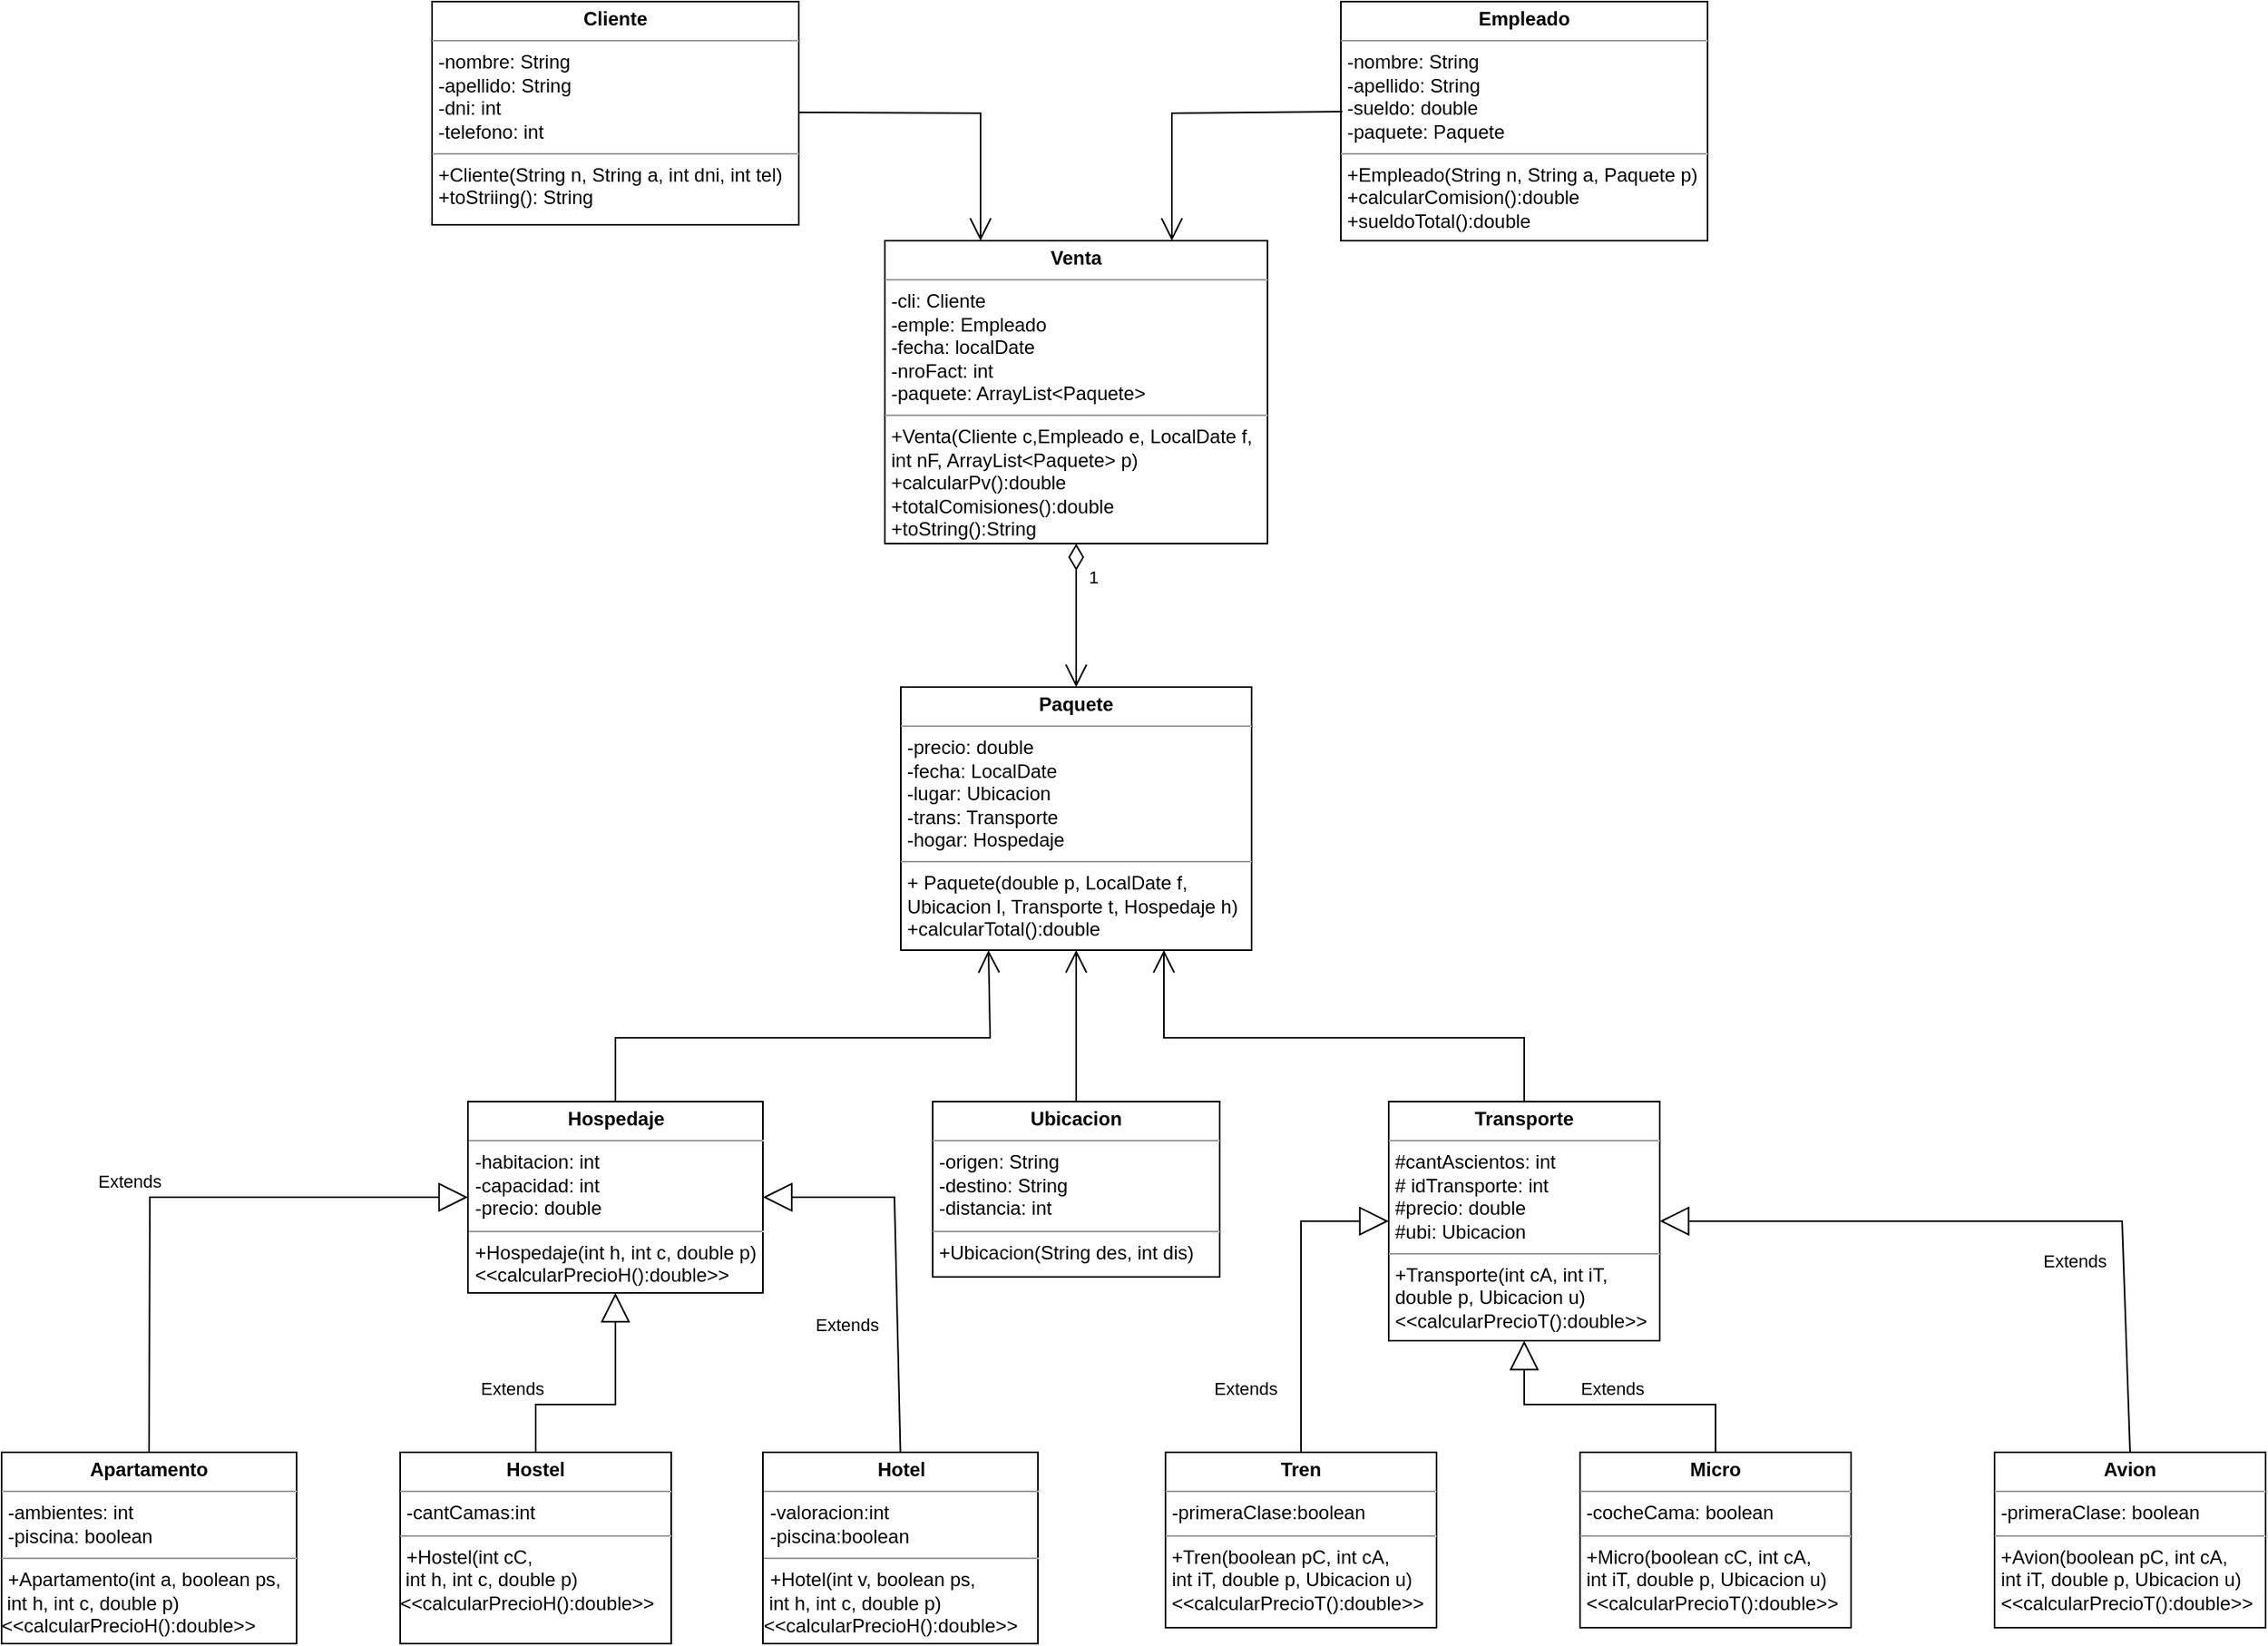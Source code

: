 <mxfile version="20.5.3" type="device"><diagram id="4EE92kXlTXhDIS46NPU_" name="Página-1"><mxGraphModel dx="1695" dy="482" grid="1" gridSize="10" guides="1" tooltips="1" connect="1" arrows="1" fold="1" page="1" pageScale="1" pageWidth="827" pageHeight="1169" math="0" shadow="0"><root><mxCell id="0"/><mxCell id="1" parent="0"/><mxCell id="iNKx7fgcpOye4Jd2qfa_-5" value="&lt;p style=&quot;margin:0px;margin-top:4px;text-align:center;&quot;&gt;&lt;b&gt;Empleado&lt;/b&gt;&lt;/p&gt;&lt;hr size=&quot;1&quot;&gt;&lt;p style=&quot;margin:0px;margin-left:4px;&quot;&gt;-nombre: String&lt;/p&gt;&lt;p style=&quot;margin:0px;margin-left:4px;&quot;&gt;-apellido: String&lt;/p&gt;&lt;p style=&quot;margin:0px;margin-left:4px;&quot;&gt;-sueldo: double&lt;/p&gt;&lt;p style=&quot;margin:0px;margin-left:4px;&quot;&gt;-paquete: Paquete&lt;/p&gt;&lt;hr size=&quot;1&quot;&gt;&lt;p style=&quot;margin:0px;margin-left:4px;&quot;&gt;+Empleado(String n, String a, Paquete p)&lt;/p&gt;&lt;p style=&quot;margin:0px;margin-left:4px;&quot;&gt;+calcularComision():double&lt;/p&gt;&lt;p style=&quot;margin:0px;margin-left:4px;&quot;&gt;+sueldoTotal():double&lt;/p&gt;" style="verticalAlign=top;align=left;overflow=fill;fontSize=12;fontFamily=Helvetica;html=1;fontStyle=0" vertex="1" parent="1"><mxGeometry x="580" y="30" width="230" height="150" as="geometry"/></mxCell><mxCell id="iNKx7fgcpOye4Jd2qfa_-6" value="&lt;p style=&quot;margin:0px;margin-top:4px;text-align:center;&quot;&gt;&lt;b&gt;Cliente&lt;/b&gt;&lt;/p&gt;&lt;hr size=&quot;1&quot;&gt;&lt;p style=&quot;margin:0px;margin-left:4px;&quot;&gt;-nombre: String&lt;/p&gt;&lt;p style=&quot;margin:0px;margin-left:4px;&quot;&gt;-apellido: String&lt;/p&gt;&lt;p style=&quot;margin:0px;margin-left:4px;&quot;&gt;-dni: int&lt;/p&gt;&lt;p style=&quot;margin:0px;margin-left:4px;&quot;&gt;-telefono: int&lt;/p&gt;&lt;hr size=&quot;1&quot;&gt;&lt;p style=&quot;margin:0px;margin-left:4px;&quot;&gt;+Cliente(String n, String a, int dni, int tel)&lt;/p&gt;&lt;p style=&quot;margin:0px;margin-left:4px;&quot;&gt;+toStriing(): String&lt;/p&gt;" style="verticalAlign=top;align=left;overflow=fill;fontSize=12;fontFamily=Helvetica;html=1;" vertex="1" parent="1"><mxGeometry x="10" y="30" width="230" height="140" as="geometry"/></mxCell><mxCell id="iNKx7fgcpOye4Jd2qfa_-7" value="&lt;p style=&quot;margin:0px;margin-top:4px;text-align:center;&quot;&gt;&lt;b&gt;Venta&lt;/b&gt;&lt;/p&gt;&lt;hr size=&quot;1&quot;&gt;&lt;p style=&quot;margin:0px;margin-left:4px;&quot;&gt;-cli: Cliente&lt;/p&gt;&lt;p style=&quot;margin:0px;margin-left:4px;&quot;&gt;-emple: Empleado&lt;/p&gt;&lt;p style=&quot;margin:0px;margin-left:4px;&quot;&gt;-fecha: localDate&lt;/p&gt;&lt;p style=&quot;margin:0px;margin-left:4px;&quot;&gt;-nroFact: int&lt;/p&gt;&lt;p style=&quot;margin:0px;margin-left:4px;&quot;&gt;-paquete: ArrayList&amp;lt;Paquete&amp;gt;&lt;/p&gt;&lt;hr size=&quot;1&quot;&gt;&lt;p style=&quot;margin:0px;margin-left:4px;&quot;&gt;+Venta(Cliente c,Empleado e, LocalDate f,&amp;nbsp;&lt;/p&gt;&lt;p style=&quot;margin:0px;margin-left:4px;&quot;&gt;int nF, ArrayList&amp;lt;Paquete&amp;gt; p)&lt;/p&gt;&lt;p style=&quot;margin:0px;margin-left:4px;&quot;&gt;+calcularPv():double&lt;/p&gt;&lt;p style=&quot;margin:0px;margin-left:4px;&quot;&gt;+totalComisiones():double&lt;/p&gt;&lt;p style=&quot;margin:0px;margin-left:4px;&quot;&gt;+toString():String&lt;/p&gt;" style="verticalAlign=top;align=left;overflow=fill;fontSize=12;fontFamily=Helvetica;html=1;" vertex="1" parent="1"><mxGeometry x="294" y="180" width="240" height="190" as="geometry"/></mxCell><mxCell id="iNKx7fgcpOye4Jd2qfa_-8" value="&lt;p style=&quot;margin:0px;margin-top:4px;text-align:center;&quot;&gt;&lt;b&gt;Paquete&lt;/b&gt;&lt;/p&gt;&lt;hr size=&quot;1&quot;&gt;&lt;p style=&quot;margin:0px;margin-left:4px;&quot;&gt;-precio: double&lt;/p&gt;&lt;p style=&quot;margin:0px;margin-left:4px;&quot;&gt;-fecha: LocalDate&lt;/p&gt;&lt;p style=&quot;margin:0px;margin-left:4px;&quot;&gt;-lugar: Ubicacion&lt;/p&gt;&lt;p style=&quot;margin:0px;margin-left:4px;&quot;&gt;-trans: Transporte&lt;/p&gt;&lt;p style=&quot;margin:0px;margin-left:4px;&quot;&gt;-hogar: Hospedaje&lt;/p&gt;&lt;hr size=&quot;1&quot;&gt;&lt;p style=&quot;margin:0px;margin-left:4px;&quot;&gt;+ Paquete(double p, LocalDate f,&amp;nbsp;&lt;/p&gt;&lt;p style=&quot;margin:0px;margin-left:4px;&quot;&gt;Ubicacion l, Transporte t, Hospedaje h)&lt;/p&gt;&lt;p style=&quot;margin:0px;margin-left:4px;&quot;&gt;+calcularTotal():double&lt;/p&gt;" style="verticalAlign=top;align=left;overflow=fill;fontSize=12;fontFamily=Helvetica;html=1;" vertex="1" parent="1"><mxGeometry x="304" y="460" width="220" height="165" as="geometry"/></mxCell><mxCell id="iNKx7fgcpOye4Jd2qfa_-10" value="&lt;p style=&quot;margin:0px;margin-top:4px;text-align:center;&quot;&gt;&lt;b&gt;Ubicacion&lt;/b&gt;&lt;/p&gt;&lt;hr size=&quot;1&quot;&gt;&lt;p style=&quot;margin:0px;margin-left:4px;&quot;&gt;-origen: String&lt;/p&gt;&lt;p style=&quot;margin:0px;margin-left:4px;&quot;&gt;-destino: String&lt;/p&gt;&lt;p style=&quot;margin:0px;margin-left:4px;&quot;&gt;-distancia: int&lt;/p&gt;&lt;hr size=&quot;1&quot;&gt;&lt;p style=&quot;margin:0px;margin-left:4px;&quot;&gt;+Ubicacion(String des, int dis)&lt;/p&gt;" style="verticalAlign=top;align=left;overflow=fill;fontSize=12;fontFamily=Helvetica;html=1;" vertex="1" parent="1"><mxGeometry x="324" y="720" width="180" height="110" as="geometry"/></mxCell><mxCell id="iNKx7fgcpOye4Jd2qfa_-11" value="&lt;p style=&quot;margin:0px;margin-top:4px;text-align:center;&quot;&gt;&lt;b&gt;Transporte&lt;/b&gt;&lt;/p&gt;&lt;hr size=&quot;1&quot;&gt;&lt;p style=&quot;margin:0px;margin-left:4px;&quot;&gt;#cantAscientos: int&lt;/p&gt;&lt;p style=&quot;margin:0px;margin-left:4px;&quot;&gt;# idTransporte: int&lt;/p&gt;&lt;p style=&quot;margin:0px;margin-left:4px;&quot;&gt;#precio: double&lt;/p&gt;&lt;p style=&quot;margin:0px;margin-left:4px;&quot;&gt;#ubi: Ubicacion&lt;/p&gt;&lt;hr size=&quot;1&quot;&gt;&lt;p style=&quot;margin:0px;margin-left:4px;&quot;&gt;+Transporte(int cA, int iT,&lt;/p&gt;&lt;p style=&quot;margin:0px;margin-left:4px;&quot;&gt;double p, Ubicacion u)&lt;/p&gt;&lt;p style=&quot;margin:0px;margin-left:4px;&quot;&gt;&amp;lt;&amp;lt;calcularPrecioT():double&amp;gt;&amp;gt;&lt;/p&gt;" style="verticalAlign=top;align=left;overflow=fill;fontSize=12;fontFamily=Helvetica;html=1;" vertex="1" parent="1"><mxGeometry x="610" y="720" width="170" height="150" as="geometry"/></mxCell><mxCell id="iNKx7fgcpOye4Jd2qfa_-12" value="&lt;p style=&quot;margin:0px;margin-top:4px;text-align:center;&quot;&gt;&lt;b&gt;Hospedaje&lt;/b&gt;&lt;/p&gt;&lt;hr size=&quot;1&quot;&gt;&lt;p style=&quot;margin:0px;margin-left:4px;&quot;&gt;-habitacion: int&lt;/p&gt;&lt;p style=&quot;margin:0px;margin-left:4px;&quot;&gt;-capacidad: int&lt;/p&gt;&lt;p style=&quot;margin:0px;margin-left:4px;&quot;&gt;-precio: double&lt;/p&gt;&lt;hr size=&quot;1&quot;&gt;&lt;p style=&quot;margin:0px;margin-left:4px;&quot;&gt;+Hospedaje(int h, int c, double p)&lt;/p&gt;&lt;p style=&quot;margin:0px;margin-left:4px;&quot;&gt;&amp;lt;&amp;lt;calcularPrecioH():double&amp;gt;&amp;gt;&lt;/p&gt;" style="verticalAlign=top;align=left;overflow=fill;fontSize=12;fontFamily=Helvetica;html=1;" vertex="1" parent="1"><mxGeometry x="32.5" y="720" width="185" height="120" as="geometry"/></mxCell><mxCell id="iNKx7fgcpOye4Jd2qfa_-13" value="&lt;p style=&quot;margin:0px;margin-top:4px;text-align:center;&quot;&gt;&lt;b&gt;Avion&lt;/b&gt;&lt;/p&gt;&lt;hr size=&quot;1&quot;&gt;&lt;p style=&quot;margin:0px;margin-left:4px;&quot;&gt;-primeraClase: boolean&lt;/p&gt;&lt;hr size=&quot;1&quot;&gt;&lt;p style=&quot;margin:0px;margin-left:4px;&quot;&gt;+Avion(boolean pC, int cA,&amp;nbsp;&lt;/p&gt;&lt;p style=&quot;margin:0px;margin-left:4px;&quot;&gt;int iT, double p, Ubicacion u)&lt;/p&gt;&lt;p style=&quot;margin:0px;margin-left:4px;&quot;&gt;&amp;lt;&amp;lt;calcularPrecioT():double&amp;gt;&amp;gt;&lt;/p&gt;" style="verticalAlign=top;align=left;overflow=fill;fontSize=12;fontFamily=Helvetica;html=1;" vertex="1" parent="1"><mxGeometry x="990" y="940" width="170" height="110" as="geometry"/></mxCell><mxCell id="iNKx7fgcpOye4Jd2qfa_-14" value="&lt;p style=&quot;margin:0px;margin-top:4px;text-align:center;&quot;&gt;&lt;b&gt;Micro&lt;/b&gt;&lt;/p&gt;&lt;hr size=&quot;1&quot;&gt;&lt;p style=&quot;margin:0px;margin-left:4px;&quot;&gt;-cocheCama: boolean&lt;/p&gt;&lt;hr size=&quot;1&quot;&gt;&lt;p style=&quot;margin:0px;margin-left:4px;&quot;&gt;+Micro(&lt;span style=&quot;background-color: initial;&quot;&gt;boolean cC, int cA,&amp;nbsp;&lt;/span&gt;&lt;/p&gt;&lt;p style=&quot;margin:0px;margin-left:4px;&quot;&gt;&lt;span style=&quot;background-color: initial;&quot;&gt;int iT, double p, Ubicacion u&lt;/span&gt;)&lt;/p&gt;&lt;p style=&quot;margin:0px;margin-left:4px;&quot;&gt;&amp;lt;&amp;lt;calcularPrecioT():double&amp;gt;&amp;gt;&lt;/p&gt;" style="verticalAlign=top;align=left;overflow=fill;fontSize=12;fontFamily=Helvetica;html=1;" vertex="1" parent="1"><mxGeometry x="730" y="940" width="170" height="110" as="geometry"/></mxCell><mxCell id="iNKx7fgcpOye4Jd2qfa_-15" value="&lt;p style=&quot;margin:0px;margin-top:4px;text-align:center;&quot;&gt;&lt;b&gt;Tren&lt;/b&gt;&lt;/p&gt;&lt;hr size=&quot;1&quot;&gt;&lt;p style=&quot;margin:0px;margin-left:4px;&quot;&gt;-primeraClase:boolean&lt;/p&gt;&lt;hr size=&quot;1&quot;&gt;&lt;p style=&quot;margin:0px;margin-left:4px;&quot;&gt;+Tren(&lt;span style=&quot;background-color: initial;&quot;&gt;boolean pC, int cA,&amp;nbsp;&lt;/span&gt;&lt;/p&gt;&lt;p style=&quot;margin:0px;margin-left:4px;&quot;&gt;&lt;span style=&quot;background-color: initial;&quot;&gt;int iT, double p, Ubicacion u&lt;/span&gt;)&lt;/p&gt;&lt;p style=&quot;margin:0px;margin-left:4px;&quot;&gt;&amp;lt;&amp;lt;calcularPrecioT():double&amp;gt;&amp;gt;&lt;/p&gt;" style="verticalAlign=top;align=left;overflow=fill;fontSize=12;fontFamily=Helvetica;html=1;" vertex="1" parent="1"><mxGeometry x="470" y="940" width="170" height="110" as="geometry"/></mxCell><mxCell id="iNKx7fgcpOye4Jd2qfa_-17" value="&lt;p style=&quot;margin:0px;margin-top:4px;text-align:center;&quot;&gt;&lt;b&gt;Apartamento&lt;/b&gt;&lt;/p&gt;&lt;hr size=&quot;1&quot;&gt;&lt;p style=&quot;margin:0px;margin-left:4px;&quot;&gt;-ambientes: int&lt;/p&gt;&lt;p style=&quot;margin:0px;margin-left:4px;&quot;&gt;-piscina: boolean&lt;/p&gt;&lt;hr size=&quot;1&quot;&gt;&lt;p style=&quot;margin:0px;margin-left:4px;&quot;&gt;+Apartamento(int a, boolean ps,&amp;nbsp;&lt;/p&gt;&amp;nbsp;int h, int c, double p&lt;span style=&quot;background-color: initial;&quot;&gt;)&lt;br&gt;&amp;lt;&amp;lt;calcularPrecioH():double&amp;gt;&amp;gt;&lt;br&gt;&lt;/span&gt;" style="verticalAlign=top;align=left;overflow=fill;fontSize=12;fontFamily=Helvetica;html=1;" vertex="1" parent="1"><mxGeometry x="-260" y="940" width="185" height="120" as="geometry"/></mxCell><mxCell id="iNKx7fgcpOye4Jd2qfa_-18" value="&lt;p style=&quot;margin:0px;margin-top:4px;text-align:center;&quot;&gt;&lt;b&gt;Hotel&lt;/b&gt;&lt;/p&gt;&lt;hr size=&quot;1&quot;&gt;&lt;p style=&quot;margin:0px;margin-left:4px;&quot;&gt;-valoracion:int&lt;/p&gt;&lt;p style=&quot;margin:0px;margin-left:4px;&quot;&gt;-piscina:boolean&lt;/p&gt;&lt;hr size=&quot;1&quot;&gt;&lt;p style=&quot;margin:0px;margin-left:4px;&quot;&gt;+Hotel&lt;span style=&quot;background-color: initial;&quot;&gt;(int v, boolean ps,&amp;nbsp;&lt;/span&gt;&lt;/p&gt;&amp;nbsp;int h, int c, double p&lt;span style=&quot;background-color: initial;&quot;&gt;)&lt;br&gt;&amp;lt;&amp;lt;calcularPrecioH():double&amp;gt;&amp;gt;&lt;br&gt;&lt;/span&gt;" style="verticalAlign=top;align=left;overflow=fill;fontSize=12;fontFamily=Helvetica;html=1;" vertex="1" parent="1"><mxGeometry x="217.5" y="940" width="172.5" height="120" as="geometry"/></mxCell><mxCell id="iNKx7fgcpOye4Jd2qfa_-19" value="&lt;p style=&quot;margin:0px;margin-top:4px;text-align:center;&quot;&gt;&lt;b&gt;Hostel&lt;/b&gt;&lt;/p&gt;&lt;hr size=&quot;1&quot;&gt;&lt;p style=&quot;margin:0px;margin-left:4px;&quot;&gt;-cantCamas:int&lt;/p&gt;&lt;hr size=&quot;1&quot;&gt;&lt;p style=&quot;margin:0px;margin-left:4px;&quot;&gt;+Hostel&lt;span style=&quot;background-color: initial;&quot;&gt;(int cC,&amp;nbsp;&lt;/span&gt;&lt;/p&gt;&amp;nbsp;int h, int c, double p&lt;span style=&quot;background-color: initial;&quot;&gt;)&lt;br&gt;&amp;lt;&amp;lt;calcularPrecioH():double&amp;gt;&amp;gt;&lt;br&gt;&lt;/span&gt;" style="verticalAlign=top;align=left;overflow=fill;fontSize=12;fontFamily=Helvetica;html=1;" vertex="1" parent="1"><mxGeometry x="-10" y="940" width="170" height="120" as="geometry"/></mxCell><mxCell id="iNKx7fgcpOye4Jd2qfa_-21" value="" style="endArrow=open;endFill=1;endSize=12;html=1;rounded=0;entryX=0.25;entryY=0;entryDx=0;entryDy=0;" edge="1" parent="1" target="iNKx7fgcpOye4Jd2qfa_-7"><mxGeometry width="160" relative="1" as="geometry"><mxPoint x="240" y="99.5" as="sourcePoint"/><mxPoint x="400" y="99.5" as="targetPoint"/><Array as="points"><mxPoint x="354" y="100"/></Array></mxGeometry></mxCell><mxCell id="iNKx7fgcpOye4Jd2qfa_-22" value="" style="endArrow=open;endFill=1;endSize=12;html=1;rounded=0;entryX=0.75;entryY=0;entryDx=0;entryDy=0;exitX=0.004;exitY=0.46;exitDx=0;exitDy=0;exitPerimeter=0;" edge="1" parent="1" source="iNKx7fgcpOye4Jd2qfa_-5" target="iNKx7fgcpOye4Jd2qfa_-7"><mxGeometry width="160" relative="1" as="geometry"><mxPoint x="370" y="99.5" as="sourcePoint"/><mxPoint x="484" y="180" as="targetPoint"/><Array as="points"><mxPoint x="474" y="100"/></Array></mxGeometry></mxCell><mxCell id="iNKx7fgcpOye4Jd2qfa_-26" value="1" style="endArrow=open;html=1;endSize=12;startArrow=diamondThin;startSize=14;startFill=0;edgeStyle=orthogonalEdgeStyle;align=left;verticalAlign=bottom;rounded=0;entryX=0.5;entryY=0;entryDx=0;entryDy=0;exitX=0.5;exitY=1;exitDx=0;exitDy=0;" edge="1" parent="1" source="iNKx7fgcpOye4Jd2qfa_-7" target="iNKx7fgcpOye4Jd2qfa_-8"><mxGeometry x="-0.333" y="6" relative="1" as="geometry"><mxPoint x="190" y="400" as="sourcePoint"/><mxPoint x="350" y="400" as="targetPoint"/><mxPoint as="offset"/></mxGeometry></mxCell><mxCell id="iNKx7fgcpOye4Jd2qfa_-28" value="" style="endArrow=open;endFill=1;endSize=12;html=1;rounded=0;entryX=0.5;entryY=1;entryDx=0;entryDy=0;exitX=0.5;exitY=0;exitDx=0;exitDy=0;" edge="1" parent="1" source="iNKx7fgcpOye4Jd2qfa_-10" target="iNKx7fgcpOye4Jd2qfa_-8"><mxGeometry width="160" relative="1" as="geometry"><mxPoint x="300" y="710" as="sourcePoint"/><mxPoint x="460" y="710" as="targetPoint"/></mxGeometry></mxCell><mxCell id="iNKx7fgcpOye4Jd2qfa_-29" value="" style="endArrow=open;endFill=1;endSize=12;html=1;rounded=0;entryX=0.25;entryY=1;entryDx=0;entryDy=0;exitX=0.5;exitY=0;exitDx=0;exitDy=0;" edge="1" parent="1" source="iNKx7fgcpOye4Jd2qfa_-12" target="iNKx7fgcpOye4Jd2qfa_-8"><mxGeometry width="160" relative="1" as="geometry"><mxPoint x="200" y="700" as="sourcePoint"/><mxPoint x="360" y="700" as="targetPoint"/><Array as="points"><mxPoint x="125" y="680"/><mxPoint x="360" y="680"/></Array></mxGeometry></mxCell><mxCell id="iNKx7fgcpOye4Jd2qfa_-30" value="" style="endArrow=open;endFill=1;endSize=12;html=1;rounded=0;entryX=0.75;entryY=1;entryDx=0;entryDy=0;exitX=0.5;exitY=0;exitDx=0;exitDy=0;" edge="1" parent="1" source="iNKx7fgcpOye4Jd2qfa_-11" target="iNKx7fgcpOye4Jd2qfa_-8"><mxGeometry width="160" relative="1" as="geometry"><mxPoint x="300" y="710" as="sourcePoint"/><mxPoint x="460" y="710" as="targetPoint"/><Array as="points"><mxPoint x="695" y="680"/><mxPoint x="469" y="680"/></Array></mxGeometry></mxCell><mxCell id="iNKx7fgcpOye4Jd2qfa_-31" value="Extends" style="endArrow=block;endSize=16;endFill=0;html=1;rounded=0;exitX=0.5;exitY=0;exitDx=0;exitDy=0;entryX=0;entryY=0.5;entryDx=0;entryDy=0;" edge="1" parent="1" source="iNKx7fgcpOye4Jd2qfa_-17" target="iNKx7fgcpOye4Jd2qfa_-12"><mxGeometry x="-0.11" y="16" width="160" relative="1" as="geometry"><mxPoint x="-247.5" y="829" as="sourcePoint"/><mxPoint x="-87.5" y="829" as="targetPoint"/><Array as="points"><mxPoint x="-167" y="780"/></Array><mxPoint x="-13" y="6" as="offset"/></mxGeometry></mxCell><mxCell id="iNKx7fgcpOye4Jd2qfa_-32" value="Extends" style="endArrow=block;endSize=16;endFill=0;html=1;rounded=0;entryX=0.5;entryY=1;entryDx=0;entryDy=0;exitX=0.5;exitY=0;exitDx=0;exitDy=0;" edge="1" parent="1" source="iNKx7fgcpOye4Jd2qfa_-19" target="iNKx7fgcpOye4Jd2qfa_-12"><mxGeometry x="-0.6" y="18" width="160" relative="1" as="geometry"><mxPoint x="-70" y="890" as="sourcePoint"/><mxPoint x="90" y="890" as="targetPoint"/><Array as="points"><mxPoint x="75" y="910"/><mxPoint x="125" y="910"/></Array><mxPoint x="-15" y="8" as="offset"/></mxGeometry></mxCell><mxCell id="iNKx7fgcpOye4Jd2qfa_-33" value="Extends" style="endArrow=block;endSize=16;endFill=0;html=1;rounded=0;entryX=1;entryY=0.5;entryDx=0;entryDy=0;exitX=0.5;exitY=0;exitDx=0;exitDy=0;" edge="1" parent="1" source="iNKx7fgcpOye4Jd2qfa_-18" target="iNKx7fgcpOye4Jd2qfa_-12"><mxGeometry x="-0.334" y="32" width="160" relative="1" as="geometry"><mxPoint x="180" y="890" as="sourcePoint"/><mxPoint x="340" y="890" as="targetPoint"/><Array as="points"><mxPoint x="300" y="780"/></Array><mxPoint as="offset"/></mxGeometry></mxCell><mxCell id="iNKx7fgcpOye4Jd2qfa_-34" value="Extends" style="endArrow=block;endSize=16;endFill=0;html=1;rounded=0;entryX=0;entryY=0.5;entryDx=0;entryDy=0;exitX=0.5;exitY=0;exitDx=0;exitDy=0;" edge="1" parent="1" source="iNKx7fgcpOye4Jd2qfa_-15" target="iNKx7fgcpOye4Jd2qfa_-11"><mxGeometry x="-0.6" y="35" width="160" relative="1" as="geometry"><mxPoint x="410" y="900" as="sourcePoint"/><mxPoint x="570" y="900" as="targetPoint"/><Array as="points"><mxPoint x="555" y="795"/></Array><mxPoint as="offset"/></mxGeometry></mxCell><mxCell id="iNKx7fgcpOye4Jd2qfa_-35" value="Extends" style="endArrow=block;endSize=16;endFill=0;html=1;rounded=0;entryX=0.5;entryY=1;entryDx=0;entryDy=0;exitX=0.5;exitY=0;exitDx=0;exitDy=0;" edge="1" parent="1" source="iNKx7fgcpOye4Jd2qfa_-14" target="iNKx7fgcpOye4Jd2qfa_-11"><mxGeometry y="-10" width="160" relative="1" as="geometry"><mxPoint x="615" y="1020" as="sourcePoint"/><mxPoint x="775" y="1020" as="targetPoint"/><Array as="points"><mxPoint x="815" y="910"/><mxPoint x="695" y="910"/></Array><mxPoint as="offset"/></mxGeometry></mxCell><mxCell id="iNKx7fgcpOye4Jd2qfa_-36" value="Extends" style="endArrow=block;endSize=16;endFill=0;html=1;rounded=0;entryX=1;entryY=0.5;entryDx=0;entryDy=0;exitX=0.5;exitY=0;exitDx=0;exitDy=0;" edge="1" parent="1" source="iNKx7fgcpOye4Jd2qfa_-13" target="iNKx7fgcpOye4Jd2qfa_-11"><mxGeometry x="-0.195" y="25" width="160" relative="1" as="geometry"><mxPoint x="670" y="1010" as="sourcePoint"/><mxPoint x="830" y="1010" as="targetPoint"/><Array as="points"><mxPoint x="1070" y="795"/></Array><mxPoint as="offset"/></mxGeometry></mxCell></root></mxGraphModel></diagram></mxfile>